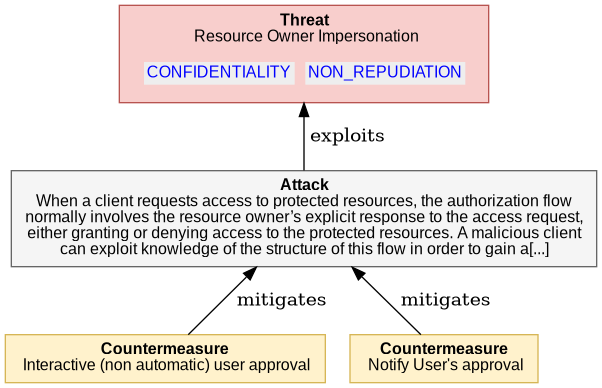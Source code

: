  

@startuml
digraph G {
rankdir="BT";
  node [shape=plaintext, fontname="Arial" fontsize="12"];
    "4_4_1_10_RESOURCE_OWNER_SPOOFING1" [ fillcolor="#F8CECC", style=filled, shape=polygon, color="#B85450"
    label= 
    <<table border="0" cellborder="0" cellspacing="0">
     <tr><td align="center"><b>Threat</b><br/> 

Resource Owner Impersonation
</td></tr>
     <tr><td><table border="0" cellborder="0" cellspacing="8"><tr>
                ret += secObj.linkedImpactMDText()
     <td align="center" href="#OAuth2.CONFIDENTIALITY" bgcolor="#EEEEEE"><font color="blue">CONFIDENTIALITY</font></td>
                ret += secObj.linkedImpactMDText()
     <td align="center" href="#OAuth2.NON_REPUDIATION" bgcolor="#EEEEEE"><font color="blue">NON_REPUDIATION</font></td>
     </tr></table></td></tr>   
   </table>>
   ];
    
"4_4_1_10_RESOURCE_OWNER_SPOOFING1_attack" [ fillcolor="#f5f5f5", style=filled, shape=polygon, color="#666666", label =     
    <<table border="0" cellborder="0" cellspacing="0">
     <tr><td align="center"><b>Attack</b><br/>

When a client requests access to protected resources, the authorization flow<br/>normally involves the resource owner’s explicit response to the access request,<br/>either granting or denying access to the protected resources. A malicious client<br/>can exploit knowledge of the structure of this flow in order to gain a[...]
</td></tr>
   </table>>
    ]

"4_4_1_10_RESOURCE_OWNER_SPOOFING1_attack" -> "4_4_1_10_RESOURCE_OWNER_SPOOFING1"  [label = " exploits"]

    "4_4_1_10_RESOURCE_OWNER_SPOOFING1_countermeasure0" [ 
       fillcolor="#FFF2CC", style=filled, shape=polygon, color="#D6B656", label =     
    <<table border="0" cellborder="0" cellspacing="0">
     <tr><td align="left"><b>Countermeasure</b><br/> 

Interactive (non automatic) user approval
</td></tr>
   </table>>
   ]

     "4_4_1_10_RESOURCE_OWNER_SPOOFING1_countermeasure0" -> "4_4_1_10_RESOURCE_OWNER_SPOOFING1_attack" [label = " mitigates"]

    "4_4_1_10_RESOURCE_OWNER_SPOOFING1_countermeasure1" [ 
       fillcolor="#FFF2CC", style=filled, shape=polygon, color="#D6B656", label =     
    <<table border="0" cellborder="0" cellspacing="0">
     <tr><td align="left"><b>Countermeasure</b><br/> 

Notify User&#x27;s approval
</td></tr>
   </table>>
   ]

     "4_4_1_10_RESOURCE_OWNER_SPOOFING1_countermeasure1" -> "4_4_1_10_RESOURCE_OWNER_SPOOFING1_attack" [label = " mitigates"]

}
@enduml

